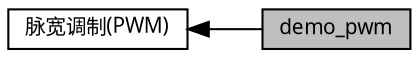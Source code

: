 digraph "demo_pwm"
{
  edge [fontname="黑体",fontsize="10",labelfontname="黑体",labelfontsize="10"];
  node [fontname="黑体",fontsize="10",shape=record];
  rankdir=LR;
  Node0 [label="demo_pwm",height=0.2,width=0.4,color="black", fillcolor="grey75", style="filled", fontcolor="black"];
  Node1 [label="脉宽调制(PWM)",height=0.2,width=0.4,color="black", fillcolor="white", style="filled",URL="$group__mwv__demo__pwm.html",tooltip="所有的PWM相关例程 "];
  Node1->Node0 [shape=plaintext, dir="back", style="solid"];
}
